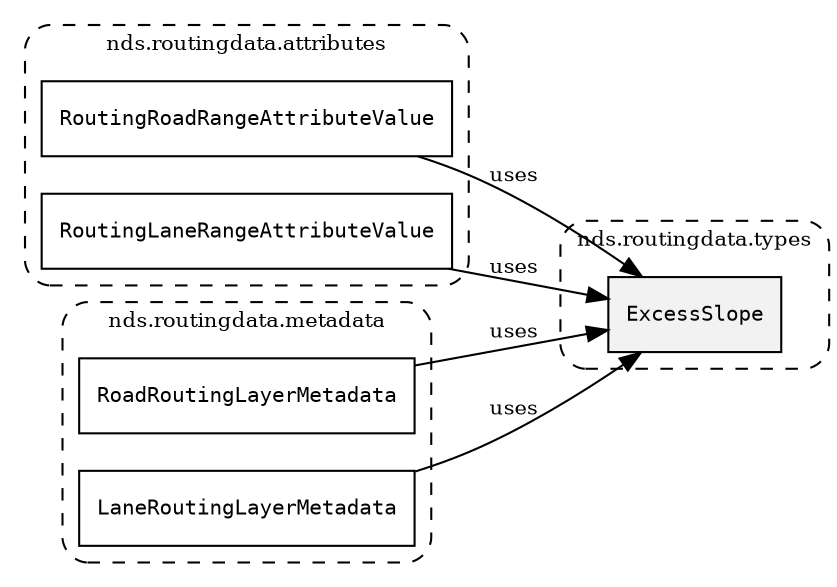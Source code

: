 /**
 * This dot file creates symbol collaboration diagram for ExcessSlope.
 */
digraph ZSERIO
{
    node [shape=box, fontsize=10];
    rankdir="LR";
    fontsize=10;
    tooltip="ExcessSlope collaboration diagram";

    subgraph "cluster_nds.routingdata.types"
    {
        style="dashed, rounded";
        label="nds.routingdata.types";
        tooltip="Package nds.routingdata.types";
        href="../../../content/packages/nds.routingdata.types.html#Package-nds-routingdata-types";
        target="_parent";

        "ExcessSlope" [style="filled", fillcolor="#0000000D", target="_parent", label=<<font face="monospace"><table align="center" border="0" cellspacing="0" cellpadding="0"><tr><td href="../../../content/packages/nds.routingdata.types.html#Subtype-ExcessSlope" title="Subtype defined in nds.routingdata.types">ExcessSlope</td></tr></table></font>>];
    }

    subgraph "cluster_nds.routingdata.attributes"
    {
        style="dashed, rounded";
        label="nds.routingdata.attributes";
        tooltip="Package nds.routingdata.attributes";
        href="../../../content/packages/nds.routingdata.attributes.html#Package-nds-routingdata-attributes";
        target="_parent";

        "RoutingRoadRangeAttributeValue" [target="_parent", label=<<font face="monospace"><table align="center" border="0" cellspacing="0" cellpadding="0"><tr><td href="../../../content/packages/nds.routingdata.attributes.html#Choice-RoutingRoadRangeAttributeValue" title="Choice defined in nds.routingdata.attributes">RoutingRoadRangeAttributeValue</td></tr></table></font>>];
        "RoutingLaneRangeAttributeValue" [target="_parent", label=<<font face="monospace"><table align="center" border="0" cellspacing="0" cellpadding="0"><tr><td href="../../../content/packages/nds.routingdata.attributes.html#Choice-RoutingLaneRangeAttributeValue" title="Choice defined in nds.routingdata.attributes">RoutingLaneRangeAttributeValue</td></tr></table></font>>];
    }

    subgraph "cluster_nds.routingdata.metadata"
    {
        style="dashed, rounded";
        label="nds.routingdata.metadata";
        tooltip="Package nds.routingdata.metadata";
        href="../../../content/packages/nds.routingdata.metadata.html#Package-nds-routingdata-metadata";
        target="_parent";

        "RoadRoutingLayerMetadata" [target="_parent", label=<<font face="monospace"><table align="center" border="0" cellspacing="0" cellpadding="0"><tr><td href="../../../content/packages/nds.routingdata.metadata.html#Structure-RoadRoutingLayerMetadata" title="Structure defined in nds.routingdata.metadata">RoadRoutingLayerMetadata</td></tr></table></font>>];
        "LaneRoutingLayerMetadata" [target="_parent", label=<<font face="monospace"><table align="center" border="0" cellspacing="0" cellpadding="0"><tr><td href="../../../content/packages/nds.routingdata.metadata.html#Structure-LaneRoutingLayerMetadata" title="Structure defined in nds.routingdata.metadata">LaneRoutingLayerMetadata</td></tr></table></font>>];
    }

    "RoutingRoadRangeAttributeValue" -> "ExcessSlope" [label="uses", fontsize=10];
    "RoutingLaneRangeAttributeValue" -> "ExcessSlope" [label="uses", fontsize=10];
    "RoadRoutingLayerMetadata" -> "ExcessSlope" [label="uses", fontsize=10];
    "LaneRoutingLayerMetadata" -> "ExcessSlope" [label="uses", fontsize=10];
}
